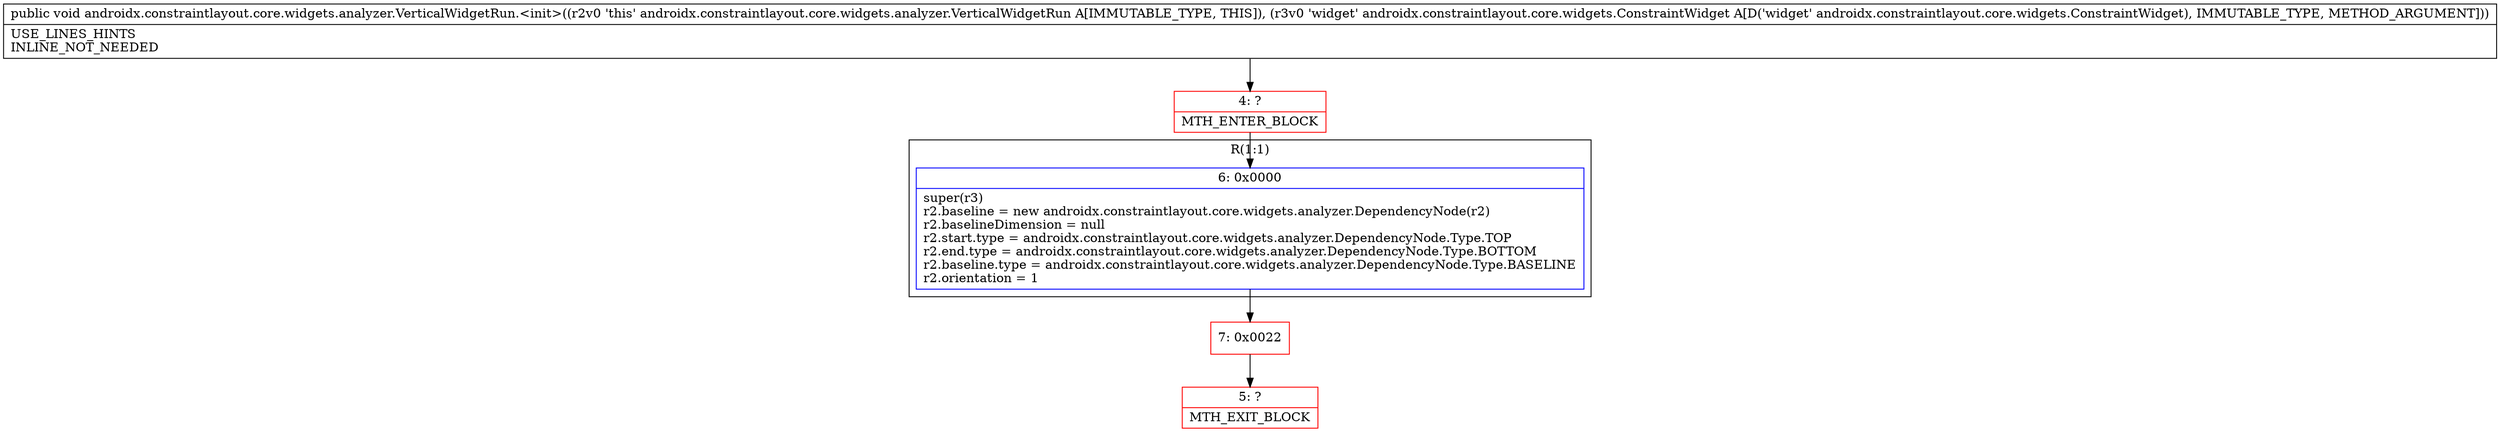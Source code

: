 digraph "CFG forandroidx.constraintlayout.core.widgets.analyzer.VerticalWidgetRun.\<init\>(Landroidx\/constraintlayout\/core\/widgets\/ConstraintWidget;)V" {
subgraph cluster_Region_1781015777 {
label = "R(1:1)";
node [shape=record,color=blue];
Node_6 [shape=record,label="{6\:\ 0x0000|super(r3)\lr2.baseline = new androidx.constraintlayout.core.widgets.analyzer.DependencyNode(r2)\lr2.baselineDimension = null\lr2.start.type = androidx.constraintlayout.core.widgets.analyzer.DependencyNode.Type.TOP\lr2.end.type = androidx.constraintlayout.core.widgets.analyzer.DependencyNode.Type.BOTTOM\lr2.baseline.type = androidx.constraintlayout.core.widgets.analyzer.DependencyNode.Type.BASELINE\lr2.orientation = 1\l}"];
}
Node_4 [shape=record,color=red,label="{4\:\ ?|MTH_ENTER_BLOCK\l}"];
Node_7 [shape=record,color=red,label="{7\:\ 0x0022}"];
Node_5 [shape=record,color=red,label="{5\:\ ?|MTH_EXIT_BLOCK\l}"];
MethodNode[shape=record,label="{public void androidx.constraintlayout.core.widgets.analyzer.VerticalWidgetRun.\<init\>((r2v0 'this' androidx.constraintlayout.core.widgets.analyzer.VerticalWidgetRun A[IMMUTABLE_TYPE, THIS]), (r3v0 'widget' androidx.constraintlayout.core.widgets.ConstraintWidget A[D('widget' androidx.constraintlayout.core.widgets.ConstraintWidget), IMMUTABLE_TYPE, METHOD_ARGUMENT]))  | USE_LINES_HINTS\lINLINE_NOT_NEEDED\l}"];
MethodNode -> Node_4;Node_6 -> Node_7;
Node_4 -> Node_6;
Node_7 -> Node_5;
}


